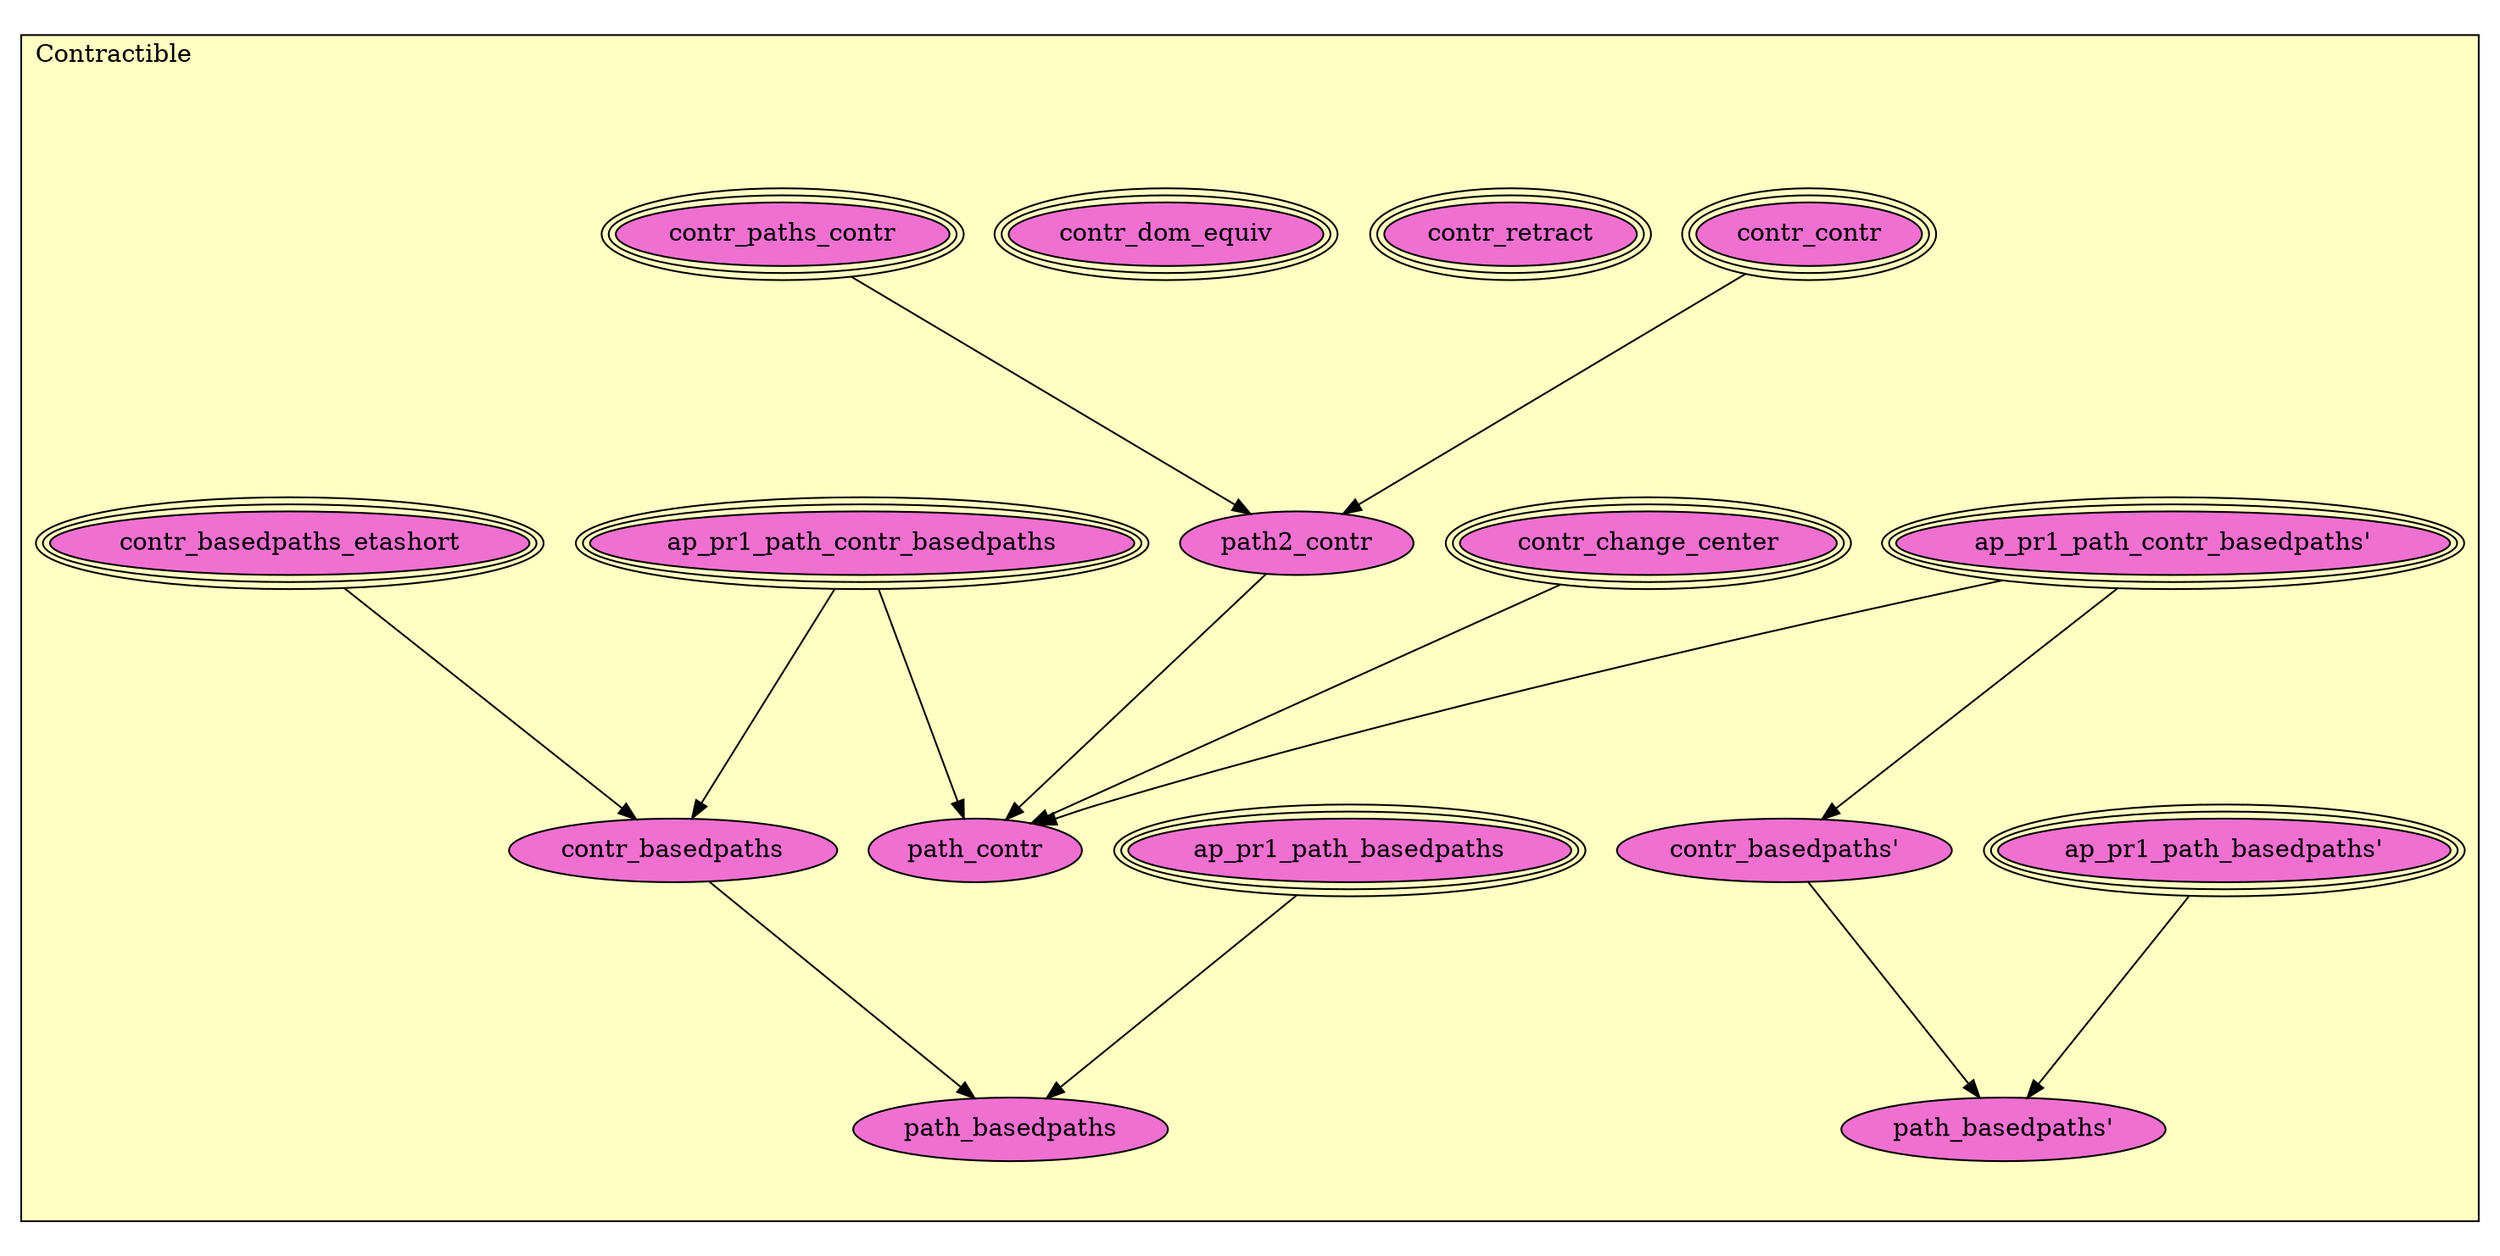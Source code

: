 digraph HoTT_Basics_Contractible {
  graph [ratio=0.5]
  node [style=filled]
Contractible_contr_contr [label="contr_contr", URL=<Contractible.html#contr_contr>, peripheries=3, fillcolor="#F070D1"] ;
Contractible_contr_change_center [label="contr_change_center", URL=<Contractible.html#contr_change_center>, peripheries=3, fillcolor="#F070D1"] ;
Contractible_contr_retract [label="contr_retract", URL=<Contractible.html#contr_retract>, peripheries=3, fillcolor="#F070D1"] ;
Contractible_contr_dom_equiv [label="contr_dom_equiv", URL=<Contractible.html#contr_dom_equiv>, peripheries=3, fillcolor="#F070D1"] ;
Contractible_ap_pr1_path_basedpaths_ [label="ap_pr1_path_basedpaths'", URL=<Contractible.html#ap_pr1_path_basedpaths'>, peripheries=3, fillcolor="#F070D1"] ;
Contractible_ap_pr1_path_basedpaths [label="ap_pr1_path_basedpaths", URL=<Contractible.html#ap_pr1_path_basedpaths>, peripheries=3, fillcolor="#F070D1"] ;
Contractible_ap_pr1_path_contr_basedpaths_ [label="ap_pr1_path_contr_basedpaths'", URL=<Contractible.html#ap_pr1_path_contr_basedpaths'>, peripheries=3, fillcolor="#F070D1"] ;
Contractible_ap_pr1_path_contr_basedpaths [label="ap_pr1_path_contr_basedpaths", URL=<Contractible.html#ap_pr1_path_contr_basedpaths>, peripheries=3, fillcolor="#F070D1"] ;
Contractible_contr_basedpaths_ [label="contr_basedpaths'", URL=<Contractible.html#contr_basedpaths'>, fillcolor="#F070D1"] ;
Contractible_path_basedpaths_ [label="path_basedpaths'", URL=<Contractible.html#path_basedpaths'>, fillcolor="#F070D1"] ;
Contractible_contr_basedpaths_etashort [label="contr_basedpaths_etashort", URL=<Contractible.html#contr_basedpaths_etashort>, peripheries=3, fillcolor="#F070D1"] ;
Contractible_contr_basedpaths [label="contr_basedpaths", URL=<Contractible.html#contr_basedpaths>, fillcolor="#F070D1"] ;
Contractible_path_basedpaths [label="path_basedpaths", URL=<Contractible.html#path_basedpaths>, fillcolor="#F070D1"] ;
Contractible_contr_paths_contr [label="contr_paths_contr", URL=<Contractible.html#contr_paths_contr>, peripheries=3, fillcolor="#F070D1"] ;
Contractible_path2_contr [label="path2_contr", URL=<Contractible.html#path2_contr>, fillcolor="#F070D1"] ;
Contractible_path_contr [label="path_contr", URL=<Contractible.html#path_contr>, fillcolor="#F070D1"] ;
  Contractible_contr_contr -> Contractible_path2_contr [] ;
  Contractible_contr_change_center -> Contractible_path_contr [] ;
  Contractible_ap_pr1_path_basedpaths_ -> Contractible_path_basedpaths_ [] ;
  Contractible_ap_pr1_path_basedpaths -> Contractible_path_basedpaths [] ;
  Contractible_ap_pr1_path_contr_basedpaths_ -> Contractible_contr_basedpaths_ [] ;
  Contractible_ap_pr1_path_contr_basedpaths_ -> Contractible_path_contr [] ;
  Contractible_ap_pr1_path_contr_basedpaths -> Contractible_contr_basedpaths [] ;
  Contractible_ap_pr1_path_contr_basedpaths -> Contractible_path_contr [] ;
  Contractible_contr_basedpaths_ -> Contractible_path_basedpaths_ [] ;
  Contractible_contr_basedpaths_etashort -> Contractible_contr_basedpaths [] ;
  Contractible_contr_basedpaths -> Contractible_path_basedpaths [] ;
  Contractible_contr_paths_contr -> Contractible_path2_contr [] ;
  Contractible_path2_contr -> Contractible_path_contr [] ;
subgraph cluster_Contractible { label="Contractible"; fillcolor="#FFFFC3"; labeljust=l; style=filled 
Contractible_path_contr; Contractible_path2_contr; Contractible_contr_paths_contr; Contractible_path_basedpaths; Contractible_contr_basedpaths; Contractible_contr_basedpaths_etashort; Contractible_path_basedpaths_; Contractible_contr_basedpaths_; Contractible_ap_pr1_path_contr_basedpaths; Contractible_ap_pr1_path_contr_basedpaths_; Contractible_ap_pr1_path_basedpaths; Contractible_ap_pr1_path_basedpaths_; Contractible_contr_dom_equiv; Contractible_contr_retract; Contractible_contr_change_center; Contractible_contr_contr; };
} /* END */
